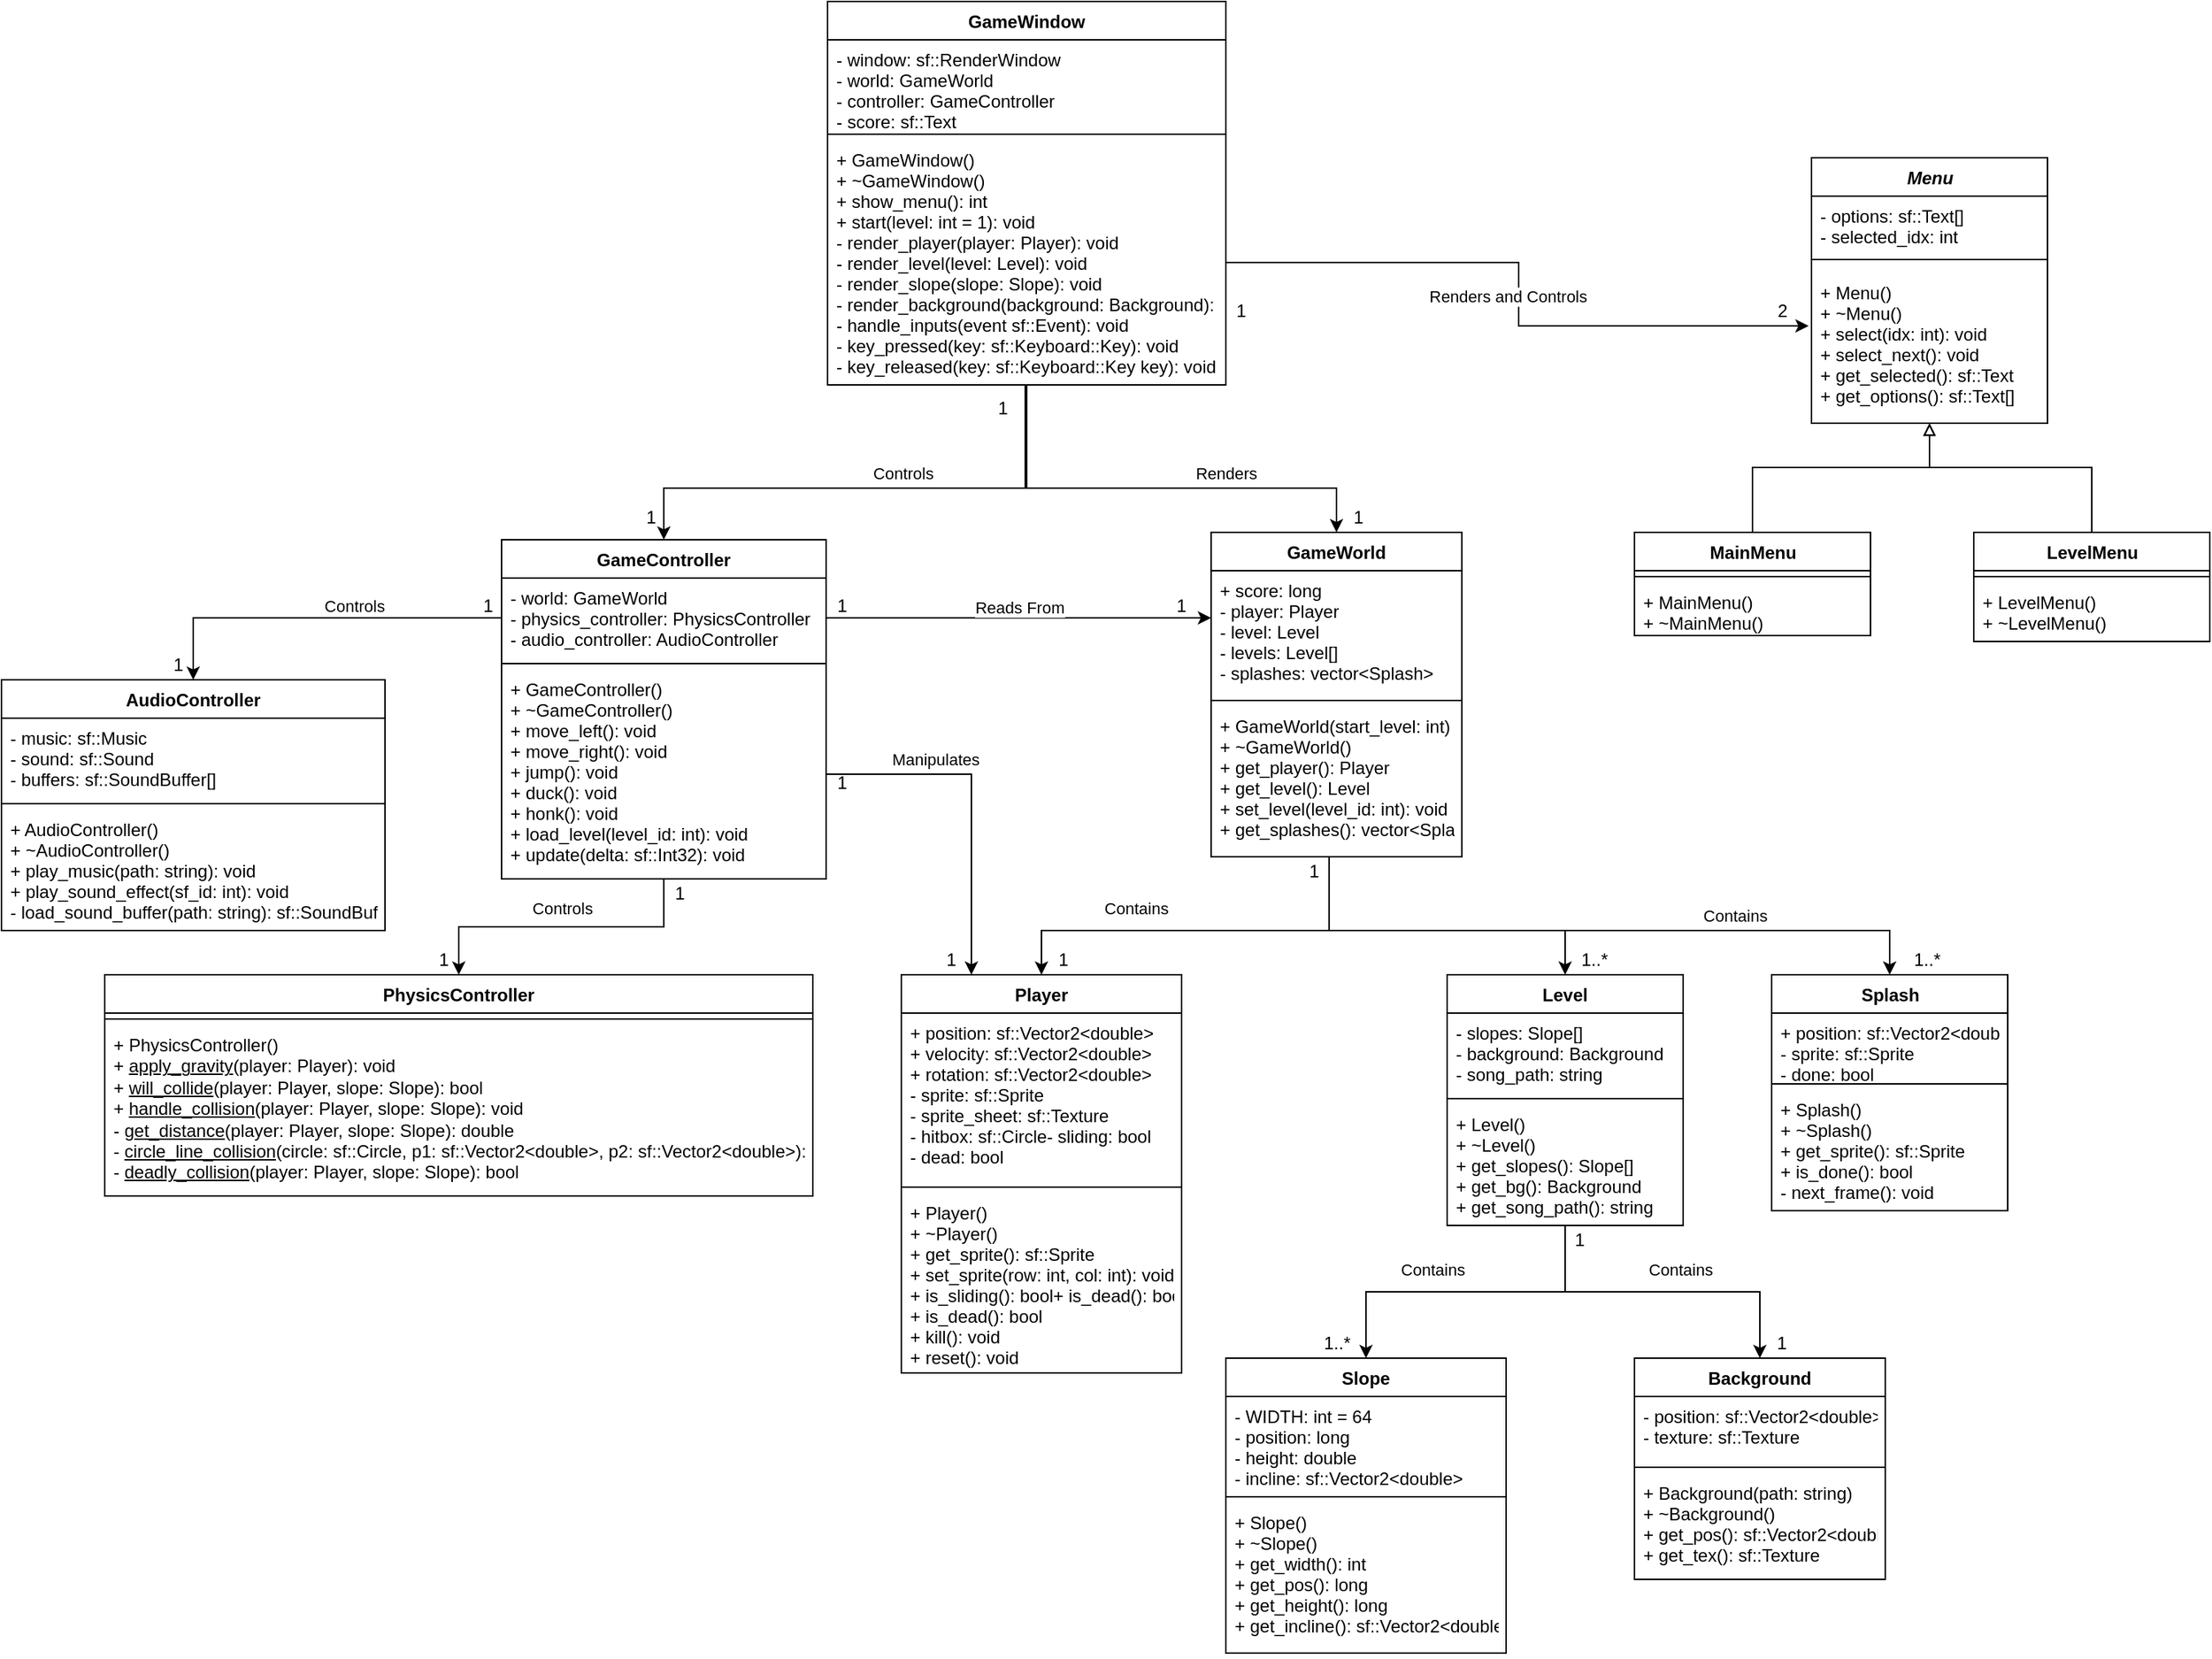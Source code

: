 <mxfile version="14.5.7" type="device"><diagram id="C5RBs43oDa-KdzZeNtuy" name="Page-1"><mxGraphModel dx="2249" dy="1979" grid="1" gridSize="10" guides="1" tooltips="1" connect="1" arrows="1" fold="1" page="1" pageScale="1" pageWidth="827" pageHeight="1169" math="0" shadow="0"><root><mxCell id="WIyWlLk6GJQsqaUBKTNV-0"/><mxCell id="WIyWlLk6GJQsqaUBKTNV-1" parent="WIyWlLk6GJQsqaUBKTNV-0"/><mxCell id="FPGtYIx3OwXAytiyDcyt-9" style="edgeStyle=orthogonalEdgeStyle;rounded=0;orthogonalLoop=1;jettySize=auto;html=1;exitX=0.5;exitY=1;exitDx=0;exitDy=0;entryX=0.5;entryY=0;entryDx=0;entryDy=0;" parent="WIyWlLk6GJQsqaUBKTNV-1" source="FPGtYIx3OwXAytiyDcyt-0" target="FPGtYIx3OwXAytiyDcyt-4" edge="1"><mxGeometry relative="1" as="geometry"><Array as="points"><mxPoint x="414" y="280"/><mxPoint x="169" y="280"/></Array></mxGeometry></mxCell><mxCell id="FPGtYIx3OwXAytiyDcyt-10" value="Controls" style="edgeLabel;html=1;align=center;verticalAlign=middle;resizable=0;points=[];" parent="FPGtYIx3OwXAytiyDcyt-9" vertex="1" connectable="0"><mxGeometry x="-0.326" y="1" relative="1" as="geometry"><mxPoint x="-35.59" y="-11" as="offset"/></mxGeometry></mxCell><mxCell id="jdO9IQjJDw6aLK4tdgTF-85" style="edgeStyle=orthogonalEdgeStyle;rounded=0;orthogonalLoop=1;jettySize=auto;html=1;exitX=0.5;exitY=1;exitDx=0;exitDy=0;entryX=0.5;entryY=0;entryDx=0;entryDy=0;" parent="WIyWlLk6GJQsqaUBKTNV-1" source="FPGtYIx3OwXAytiyDcyt-0" target="FPGtYIx3OwXAytiyDcyt-14" edge="1"><mxGeometry relative="1" as="geometry"><Array as="points"><mxPoint x="415" y="280"/><mxPoint x="625" y="280"/></Array></mxGeometry></mxCell><mxCell id="jdO9IQjJDw6aLK4tdgTF-86" value="Renders" style="edgeLabel;html=1;align=center;verticalAlign=middle;resizable=0;points=[];" parent="jdO9IQjJDw6aLK4tdgTF-85" vertex="1" connectable="0"><mxGeometry x="0.286" y="-1" relative="1" as="geometry"><mxPoint x="5" y="-11" as="offset"/></mxGeometry></mxCell><mxCell id="FPGtYIx3OwXAytiyDcyt-0" value="GameWindow" style="swimlane;fontStyle=1;align=center;verticalAlign=top;childLayout=stackLayout;horizontal=1;startSize=26;horizontalStack=0;resizeParent=1;resizeParentMax=0;resizeLast=0;collapsible=1;marginBottom=0;" parent="WIyWlLk6GJQsqaUBKTNV-1" vertex="1"><mxGeometry x="280" y="-50" width="270" height="260" as="geometry"/></mxCell><mxCell id="FPGtYIx3OwXAytiyDcyt-1" value="- window: sf::RenderWindow&#xA;- world: GameWorld&#xA;- controller: GameController&#xA;- score: sf::Text&#xA;" style="text;strokeColor=none;fillColor=none;align=left;verticalAlign=top;spacingLeft=4;spacingRight=4;overflow=hidden;rotatable=0;points=[[0,0.5],[1,0.5]];portConstraint=eastwest;" parent="FPGtYIx3OwXAytiyDcyt-0" vertex="1"><mxGeometry y="26" width="270" height="60" as="geometry"/></mxCell><mxCell id="FPGtYIx3OwXAytiyDcyt-2" value="" style="line;strokeWidth=1;fillColor=none;align=left;verticalAlign=middle;spacingTop=-1;spacingLeft=3;spacingRight=3;rotatable=0;labelPosition=right;points=[];portConstraint=eastwest;" parent="FPGtYIx3OwXAytiyDcyt-0" vertex="1"><mxGeometry y="86" width="270" height="8" as="geometry"/></mxCell><mxCell id="FPGtYIx3OwXAytiyDcyt-3" value="+ GameWindow()&#xA;+ ~GameWindow()&#xA;+ show_menu(): int&#xA;+ start(level: int = 1): void&#xA;- render_player(player: Player): void&#xA;- render_level(level: Level): void&#xA;- render_slope(slope: Slope): void&#xA;- render_background(background: Background): void&#xA;- handle_inputs(event sf::Event): void&#xA;- key_pressed(key: sf::Keyboard::Key): void&#xA;- key_released(key: sf::Keyboard::Key key): void&#xA;&#xA;" style="text;strokeColor=none;fillColor=none;align=left;verticalAlign=top;spacingLeft=4;spacingRight=4;overflow=hidden;rotatable=0;points=[[0,0.5],[1,0.5]];portConstraint=eastwest;" parent="FPGtYIx3OwXAytiyDcyt-0" vertex="1"><mxGeometry y="94" width="270" height="166" as="geometry"/></mxCell><mxCell id="jdO9IQjJDw6aLK4tdgTF-69" style="edgeStyle=orthogonalEdgeStyle;rounded=0;orthogonalLoop=1;jettySize=auto;html=1;exitX=0.5;exitY=1;exitDx=0;exitDy=0;entryX=0.5;entryY=0;entryDx=0;entryDy=0;" parent="WIyWlLk6GJQsqaUBKTNV-1" source="FPGtYIx3OwXAytiyDcyt-4" target="jdO9IQjJDw6aLK4tdgTF-38" edge="1"><mxGeometry relative="1" as="geometry"/></mxCell><mxCell id="jdO9IQjJDw6aLK4tdgTF-70" value="Controls" style="edgeLabel;html=1;align=center;verticalAlign=middle;resizable=0;points=[];" parent="jdO9IQjJDw6aLK4tdgTF-69" vertex="1" connectable="0"><mxGeometry x="-0.068" y="-1" relative="1" as="geometry"><mxPoint x="-6.34" y="-11.5" as="offset"/></mxGeometry></mxCell><mxCell id="FPGtYIx3OwXAytiyDcyt-4" value="GameController" style="swimlane;fontStyle=1;align=center;verticalAlign=top;childLayout=stackLayout;horizontal=1;startSize=26;horizontalStack=0;resizeParent=1;resizeParentMax=0;resizeLast=0;collapsible=1;marginBottom=0;" parent="WIyWlLk6GJQsqaUBKTNV-1" vertex="1"><mxGeometry x="59" y="315" width="220" height="230" as="geometry"/></mxCell><mxCell id="FPGtYIx3OwXAytiyDcyt-5" value="- world: GameWorld&#xA;- physics_controller: PhysicsController&#xA;- audio_controller: AudioController&#xA;&#xA;" style="text;strokeColor=none;fillColor=none;align=left;verticalAlign=top;spacingLeft=4;spacingRight=4;overflow=hidden;rotatable=0;points=[[0,0.5],[1,0.5]];portConstraint=eastwest;" parent="FPGtYIx3OwXAytiyDcyt-4" vertex="1"><mxGeometry y="26" width="220" height="54" as="geometry"/></mxCell><mxCell id="FPGtYIx3OwXAytiyDcyt-6" value="" style="line;strokeWidth=1;fillColor=none;align=left;verticalAlign=middle;spacingTop=-1;spacingLeft=3;spacingRight=3;rotatable=0;labelPosition=right;points=[];portConstraint=eastwest;" parent="FPGtYIx3OwXAytiyDcyt-4" vertex="1"><mxGeometry y="80" width="220" height="8" as="geometry"/></mxCell><mxCell id="FPGtYIx3OwXAytiyDcyt-7" value="+ GameController()&#xA;+ ~GameController()&#xA;+ move_left(): void&#xA;+ move_right(): void&#xA;+ jump(): void&#xA;+ duck(): void&#xA;+ honk(): void&#xA;+ load_level(level_id: int): void&#xA;+ update(delta: sf::Int32): void&#xA;" style="text;strokeColor=none;fillColor=none;align=left;verticalAlign=top;spacingLeft=4;spacingRight=4;overflow=hidden;rotatable=0;points=[[0,0.5],[1,0.5]];portConstraint=eastwest;" parent="FPGtYIx3OwXAytiyDcyt-4" vertex="1"><mxGeometry y="88" width="220" height="142" as="geometry"/></mxCell><mxCell id="FPGtYIx3OwXAytiyDcyt-11" value="1" style="text;html=1;strokeColor=none;fillColor=none;align=center;verticalAlign=middle;whiteSpace=wrap;rounded=0;" parent="WIyWlLk6GJQsqaUBKTNV-1" vertex="1"><mxGeometry x="384" y="216" width="30" height="20" as="geometry"/></mxCell><mxCell id="FPGtYIx3OwXAytiyDcyt-13" value="1" style="text;html=1;align=center;verticalAlign=middle;resizable=0;points=[];autosize=1;" parent="WIyWlLk6GJQsqaUBKTNV-1" vertex="1"><mxGeometry x="150" y="290" width="20" height="20" as="geometry"/></mxCell><mxCell id="jdO9IQjJDw6aLK4tdgTF-16" style="edgeStyle=orthogonalEdgeStyle;rounded=0;orthogonalLoop=1;jettySize=auto;html=1;exitX=0.5;exitY=1;exitDx=0;exitDy=0;entryX=0.5;entryY=0;entryDx=0;entryDy=0;" parent="WIyWlLk6GJQsqaUBKTNV-1" source="FPGtYIx3OwXAytiyDcyt-14" target="jdO9IQjJDw6aLK4tdgTF-0" edge="1"><mxGeometry relative="1" as="geometry"><Array as="points"><mxPoint x="620" y="580"/><mxPoint x="425" y="580"/></Array></mxGeometry></mxCell><mxCell id="jdO9IQjJDw6aLK4tdgTF-18" value="Contains" style="edgeLabel;html=1;align=center;verticalAlign=middle;resizable=0;points=[];" parent="jdO9IQjJDw6aLK4tdgTF-16" vertex="1" connectable="0"><mxGeometry x="0.192" y="-1" relative="1" as="geometry"><mxPoint x="-18.83" y="-14" as="offset"/></mxGeometry></mxCell><mxCell id="jdO9IQjJDw6aLK4tdgTF-79" style="edgeStyle=orthogonalEdgeStyle;rounded=0;orthogonalLoop=1;jettySize=auto;html=1;exitX=0.5;exitY=1;exitDx=0;exitDy=0;" parent="WIyWlLk6GJQsqaUBKTNV-1" source="FPGtYIx3OwXAytiyDcyt-14" target="jdO9IQjJDw6aLK4tdgTF-73" edge="1"><mxGeometry relative="1" as="geometry"><Array as="points"><mxPoint x="620" y="580"/><mxPoint x="1000" y="580"/></Array></mxGeometry></mxCell><mxCell id="jdO9IQjJDw6aLK4tdgTF-83" value="Contains" style="edgeLabel;html=1;align=center;verticalAlign=middle;resizable=0;points=[];" parent="jdO9IQjJDw6aLK4tdgTF-79" vertex="1" connectable="0"><mxGeometry x="0.419" y="-2" relative="1" as="geometry"><mxPoint y="-12" as="offset"/></mxGeometry></mxCell><mxCell id="jdO9IQjJDw6aLK4tdgTF-81" style="edgeStyle=orthogonalEdgeStyle;rounded=0;orthogonalLoop=1;jettySize=auto;html=1;exitX=0.5;exitY=1;exitDx=0;exitDy=0;entryX=0.5;entryY=0;entryDx=0;entryDy=0;" parent="WIyWlLk6GJQsqaUBKTNV-1" source="FPGtYIx3OwXAytiyDcyt-14" target="jdO9IQjJDw6aLK4tdgTF-47" edge="1"><mxGeometry relative="1" as="geometry"><Array as="points"><mxPoint x="620" y="580"/><mxPoint x="780" y="580"/></Array></mxGeometry></mxCell><mxCell id="FPGtYIx3OwXAytiyDcyt-14" value="GameWorld" style="swimlane;fontStyle=1;align=center;verticalAlign=top;childLayout=stackLayout;horizontal=1;startSize=26;horizontalStack=0;resizeParent=1;resizeParentMax=0;resizeLast=0;collapsible=1;marginBottom=0;" parent="WIyWlLk6GJQsqaUBKTNV-1" vertex="1"><mxGeometry x="540" y="310" width="170" height="220" as="geometry"/></mxCell><mxCell id="FPGtYIx3OwXAytiyDcyt-15" value="+ score: long&#xA;- player: Player&#xA;- level: Level&#xA;- levels: Level[]&#xA;- splashes: vector&lt;Splash&gt;&#xA;&#xA;" style="text;strokeColor=none;fillColor=none;align=left;verticalAlign=top;spacingLeft=4;spacingRight=4;overflow=hidden;rotatable=0;points=[[0,0.5],[1,0.5]];portConstraint=eastwest;" parent="FPGtYIx3OwXAytiyDcyt-14" vertex="1"><mxGeometry y="26" width="170" height="84" as="geometry"/></mxCell><mxCell id="FPGtYIx3OwXAytiyDcyt-16" value="" style="line;strokeWidth=1;fillColor=none;align=left;verticalAlign=middle;spacingTop=-1;spacingLeft=3;spacingRight=3;rotatable=0;labelPosition=right;points=[];portConstraint=eastwest;" parent="FPGtYIx3OwXAytiyDcyt-14" vertex="1"><mxGeometry y="110" width="170" height="8" as="geometry"/></mxCell><mxCell id="FPGtYIx3OwXAytiyDcyt-17" value="+ GameWorld(start_level: int)&#xA;+ ~GameWorld()&#xA;+ get_player(): Player&#xA;+ get_level(): Level&#xA;+ set_level(level_id: int): void&#xA;+ get_splashes(): vector&lt;Splash&gt;&#xA;&#xA;&#xA;" style="text;strokeColor=none;fillColor=none;align=left;verticalAlign=top;spacingLeft=4;spacingRight=4;overflow=hidden;rotatable=0;points=[[0,0.5],[1,0.5]];portConstraint=eastwest;" parent="FPGtYIx3OwXAytiyDcyt-14" vertex="1"><mxGeometry y="118" width="170" height="102" as="geometry"/></mxCell><mxCell id="FPGtYIx3OwXAytiyDcyt-21" value="1" style="text;html=1;strokeColor=none;fillColor=none;align=center;verticalAlign=middle;whiteSpace=wrap;rounded=0;" parent="WIyWlLk6GJQsqaUBKTNV-1" vertex="1"><mxGeometry x="620" y="290" width="40" height="20" as="geometry"/></mxCell><mxCell id="jdO9IQjJDw6aLK4tdgTF-0" value="Player" style="swimlane;fontStyle=1;align=center;verticalAlign=top;childLayout=stackLayout;horizontal=1;startSize=26;horizontalStack=0;resizeParent=1;resizeParentMax=0;resizeLast=0;collapsible=1;marginBottom=0;" parent="WIyWlLk6GJQsqaUBKTNV-1" vertex="1"><mxGeometry x="330" y="610" width="190" height="270" as="geometry"/></mxCell><mxCell id="jdO9IQjJDw6aLK4tdgTF-1" value="+ position: sf::Vector2&lt;double&gt;&#xA;+ velocity: sf::Vector2&lt;double&gt;&#xA;+ rotation: sf::Vector2&lt;double&gt;&#xA;- sprite: sf::Sprite&#xA;- sprite_sheet: sf::Texture&#xA;- hitbox: sf::Circle- sliding: bool&#xA;- dead: bool&#xA;&#xA;" style="text;strokeColor=none;fillColor=none;align=left;verticalAlign=top;spacingLeft=4;spacingRight=4;overflow=hidden;rotatable=0;points=[[0,0.5],[1,0.5]];portConstraint=eastwest;" parent="jdO9IQjJDw6aLK4tdgTF-0" vertex="1"><mxGeometry y="26" width="190" height="114" as="geometry"/></mxCell><mxCell id="jdO9IQjJDw6aLK4tdgTF-2" value="" style="line;strokeWidth=1;fillColor=none;align=left;verticalAlign=middle;spacingTop=-1;spacingLeft=3;spacingRight=3;rotatable=0;labelPosition=right;points=[];portConstraint=eastwest;" parent="jdO9IQjJDw6aLK4tdgTF-0" vertex="1"><mxGeometry y="140" width="190" height="8" as="geometry"/></mxCell><mxCell id="jdO9IQjJDw6aLK4tdgTF-3" value="+ Player()&#xA;+ ~Player()&#xA;+ get_sprite(): sf::Sprite&#xA;+ set_sprite(row: int, col: int): void&#xA;+ is_sliding(): bool+ is_dead(): bool&#xA;+ is_dead(): bool&#xA;+ kill(): void&#xA;+ reset(): void&#xA;&#xA;" style="text;strokeColor=none;fillColor=none;align=left;verticalAlign=top;spacingLeft=4;spacingRight=4;overflow=hidden;rotatable=0;points=[[0,0.5],[1,0.5]];portConstraint=eastwest;" parent="jdO9IQjJDw6aLK4tdgTF-0" vertex="1"><mxGeometry y="148" width="190" height="122" as="geometry"/></mxCell><mxCell id="jdO9IQjJDw6aLK4tdgTF-4" value="Slope" style="swimlane;fontStyle=1;align=center;verticalAlign=top;childLayout=stackLayout;horizontal=1;startSize=26;horizontalStack=0;resizeParent=1;resizeParentMax=0;resizeLast=0;collapsible=1;marginBottom=0;" parent="WIyWlLk6GJQsqaUBKTNV-1" vertex="1"><mxGeometry x="550" y="870" width="190" height="200" as="geometry"/></mxCell><mxCell id="jdO9IQjJDw6aLK4tdgTF-5" value="- WIDTH: int = 64&#xA;- position: long&#xA;- height: double&#xA;- incline: sf::Vector2&lt;double&gt;" style="text;strokeColor=none;fillColor=none;align=left;verticalAlign=top;spacingLeft=4;spacingRight=4;overflow=hidden;rotatable=0;points=[[0,0.5],[1,0.5]];portConstraint=eastwest;" parent="jdO9IQjJDw6aLK4tdgTF-4" vertex="1"><mxGeometry y="26" width="190" height="64" as="geometry"/></mxCell><mxCell id="jdO9IQjJDw6aLK4tdgTF-6" value="" style="line;strokeWidth=1;fillColor=none;align=left;verticalAlign=middle;spacingTop=-1;spacingLeft=3;spacingRight=3;rotatable=0;labelPosition=right;points=[];portConstraint=eastwest;" parent="jdO9IQjJDw6aLK4tdgTF-4" vertex="1"><mxGeometry y="90" width="190" height="8" as="geometry"/></mxCell><mxCell id="jdO9IQjJDw6aLK4tdgTF-7" value="+ Slope()&#xA;+ ~Slope()&#xA;+ get_width(): int&#xA;+ get_pos(): long&#xA;+ get_height(): long&#xA;+ get_incline(): sf::Vector2&lt;double&gt;&#xA;" style="text;strokeColor=none;fillColor=none;align=left;verticalAlign=top;spacingLeft=4;spacingRight=4;overflow=hidden;rotatable=0;points=[[0,0.5],[1,0.5]];portConstraint=eastwest;" parent="jdO9IQjJDw6aLK4tdgTF-4" vertex="1"><mxGeometry y="98" width="190" height="102" as="geometry"/></mxCell><mxCell id="jdO9IQjJDw6aLK4tdgTF-12" value="Background" style="swimlane;fontStyle=1;align=center;verticalAlign=top;childLayout=stackLayout;horizontal=1;startSize=26;horizontalStack=0;resizeParent=1;resizeParentMax=0;resizeLast=0;collapsible=1;marginBottom=0;" parent="WIyWlLk6GJQsqaUBKTNV-1" vertex="1"><mxGeometry x="827" y="870" width="170" height="150" as="geometry"/></mxCell><mxCell id="jdO9IQjJDw6aLK4tdgTF-13" value="- position: sf::Vector2&lt;double&gt;&#xA;- texture: sf::Texture&#xA;" style="text;strokeColor=none;fillColor=none;align=left;verticalAlign=top;spacingLeft=4;spacingRight=4;overflow=hidden;rotatable=0;points=[[0,0.5],[1,0.5]];portConstraint=eastwest;" parent="jdO9IQjJDw6aLK4tdgTF-12" vertex="1"><mxGeometry y="26" width="170" height="44" as="geometry"/></mxCell><mxCell id="jdO9IQjJDw6aLK4tdgTF-14" value="" style="line;strokeWidth=1;fillColor=none;align=left;verticalAlign=middle;spacingTop=-1;spacingLeft=3;spacingRight=3;rotatable=0;labelPosition=right;points=[];portConstraint=eastwest;" parent="jdO9IQjJDw6aLK4tdgTF-12" vertex="1"><mxGeometry y="70" width="170" height="8" as="geometry"/></mxCell><mxCell id="jdO9IQjJDw6aLK4tdgTF-15" value="+ Background(path: string)&#xA;+ ~Background()&#xA;+ get_pos(): sf::Vector2&lt;double&gt;&#xA;+ get_tex(): sf::Texture&#xA;" style="text;strokeColor=none;fillColor=none;align=left;verticalAlign=top;spacingLeft=4;spacingRight=4;overflow=hidden;rotatable=0;points=[[0,0.5],[1,0.5]];portConstraint=eastwest;" parent="jdO9IQjJDw6aLK4tdgTF-12" vertex="1"><mxGeometry y="78" width="170" height="72" as="geometry"/></mxCell><mxCell id="jdO9IQjJDw6aLK4tdgTF-20" value="1" style="text;html=1;strokeColor=none;fillColor=none;align=center;verticalAlign=middle;whiteSpace=wrap;rounded=0;" parent="WIyWlLk6GJQsqaUBKTNV-1" vertex="1"><mxGeometry x="590" y="530" width="40" height="20" as="geometry"/></mxCell><mxCell id="jdO9IQjJDw6aLK4tdgTF-21" value="1" style="text;html=1;strokeColor=none;fillColor=none;align=center;verticalAlign=middle;whiteSpace=wrap;rounded=0;" parent="WIyWlLk6GJQsqaUBKTNV-1" vertex="1"><mxGeometry x="420" y="590" width="40" height="20" as="geometry"/></mxCell><mxCell id="jdO9IQjJDw6aLK4tdgTF-22" value="1..*" style="text;html=1;strokeColor=none;fillColor=none;align=center;verticalAlign=middle;whiteSpace=wrap;rounded=0;" parent="WIyWlLk6GJQsqaUBKTNV-1" vertex="1"><mxGeometry x="780" y="590" width="40" height="20" as="geometry"/></mxCell><mxCell id="jdO9IQjJDw6aLK4tdgTF-29" value="1..*" style="text;html=1;align=center;verticalAlign=middle;resizable=0;points=[];autosize=1;" parent="WIyWlLk6GJQsqaUBKTNV-1" vertex="1"><mxGeometry x="610" y="850" width="30" height="20" as="geometry"/></mxCell><mxCell id="jdO9IQjJDw6aLK4tdgTF-33" value="1" style="text;html=1;strokeColor=none;fillColor=none;align=center;verticalAlign=middle;whiteSpace=wrap;rounded=0;" parent="WIyWlLk6GJQsqaUBKTNV-1" vertex="1"><mxGeometry x="907" y="850" width="40" height="20" as="geometry"/></mxCell><mxCell id="jdO9IQjJDw6aLK4tdgTF-38" value="PhysicsController" style="swimlane;fontStyle=1;align=center;verticalAlign=top;childLayout=stackLayout;horizontal=1;startSize=26;horizontalStack=0;resizeParent=1;resizeParentMax=0;resizeLast=0;collapsible=1;marginBottom=0;" parent="WIyWlLk6GJQsqaUBKTNV-1" vertex="1"><mxGeometry x="-210" y="610" width="480" height="150" as="geometry"/></mxCell><mxCell id="jdO9IQjJDw6aLK4tdgTF-40" value="" style="line;strokeWidth=1;fillColor=none;align=left;verticalAlign=middle;spacingTop=-1;spacingLeft=3;spacingRight=3;rotatable=0;labelPosition=right;points=[];portConstraint=eastwest;" parent="jdO9IQjJDw6aLK4tdgTF-38" vertex="1"><mxGeometry y="26" width="480" height="8" as="geometry"/></mxCell><mxCell id="jdO9IQjJDw6aLK4tdgTF-41" value="+ PhysicsController()&lt;br&gt;+ &lt;u&gt;apply_gravity&lt;/u&gt;(player: Player): void&lt;br&gt;+ &lt;u&gt;will_collide&lt;/u&gt;(player: Player, slope: Slope): bool&lt;br&gt;+ &lt;u&gt;handle_collision&lt;/u&gt;(player: Player, slope: Slope): void&lt;br&gt;- &lt;u&gt;get_distance&lt;/u&gt;(player: Player, slope: Slope): double&lt;br&gt;- &lt;u&gt;circle_line_collision&lt;/u&gt;(circle: sf::Circle, p1: sf::Vector2&amp;lt;double&amp;gt;, p2: sf::Vector2&amp;lt;double&amp;gt;): bool&lt;br&gt;- &lt;u&gt;deadly_collision&lt;/u&gt;(player: Player, slope: Slope): bool" style="text;strokeColor=none;fillColor=none;align=left;verticalAlign=top;spacingLeft=4;spacingRight=4;overflow=hidden;rotatable=0;points=[[0,0.5],[1,0.5]];portConstraint=eastwest;html=1;" parent="jdO9IQjJDw6aLK4tdgTF-38" vertex="1"><mxGeometry y="34" width="480" height="116" as="geometry"/></mxCell><mxCell id="jdO9IQjJDw6aLK4tdgTF-43" style="edgeStyle=orthogonalEdgeStyle;rounded=0;orthogonalLoop=1;jettySize=auto;html=1;exitX=1;exitY=0.5;exitDx=0;exitDy=0;entryX=0.25;entryY=0;entryDx=0;entryDy=0;" parent="WIyWlLk6GJQsqaUBKTNV-1" source="FPGtYIx3OwXAytiyDcyt-7" target="jdO9IQjJDw6aLK4tdgTF-0" edge="1"><mxGeometry relative="1" as="geometry"/></mxCell><mxCell id="jdO9IQjJDw6aLK4tdgTF-44" value="Manipulates" style="edgeLabel;html=1;align=center;verticalAlign=middle;resizable=0;points=[];" parent="jdO9IQjJDw6aLK4tdgTF-43" vertex="1" connectable="0"><mxGeometry x="-0.356" y="1" relative="1" as="geometry"><mxPoint x="-2.07" y="-9" as="offset"/></mxGeometry></mxCell><mxCell id="jdO9IQjJDw6aLK4tdgTF-45" value="1" style="text;html=1;strokeColor=none;fillColor=none;align=center;verticalAlign=middle;whiteSpace=wrap;rounded=0;" parent="WIyWlLk6GJQsqaUBKTNV-1" vertex="1"><mxGeometry x="270" y="470" width="40" height="20" as="geometry"/></mxCell><mxCell id="jdO9IQjJDw6aLK4tdgTF-46" value="1" style="text;html=1;strokeColor=none;fillColor=none;align=center;verticalAlign=middle;whiteSpace=wrap;rounded=0;" parent="WIyWlLk6GJQsqaUBKTNV-1" vertex="1"><mxGeometry x="344" y="590" width="40" height="20" as="geometry"/></mxCell><mxCell id="jdO9IQjJDw6aLK4tdgTF-52" style="edgeStyle=orthogonalEdgeStyle;rounded=0;orthogonalLoop=1;jettySize=auto;html=1;exitX=0.5;exitY=1;exitDx=0;exitDy=0;entryX=0.5;entryY=0;entryDx=0;entryDy=0;" parent="WIyWlLk6GJQsqaUBKTNV-1" source="jdO9IQjJDw6aLK4tdgTF-47" target="jdO9IQjJDw6aLK4tdgTF-4" edge="1"><mxGeometry relative="1" as="geometry"/></mxCell><mxCell id="jdO9IQjJDw6aLK4tdgTF-54" value="Contains" style="edgeLabel;html=1;align=center;verticalAlign=middle;resizable=0;points=[];" parent="jdO9IQjJDw6aLK4tdgTF-52" vertex="1" connectable="0"><mxGeometry x="-0.21" y="3" relative="1" as="geometry"><mxPoint x="-46.03" y="-18" as="offset"/></mxGeometry></mxCell><mxCell id="jdO9IQjJDw6aLK4tdgTF-53" style="edgeStyle=orthogonalEdgeStyle;rounded=0;orthogonalLoop=1;jettySize=auto;html=1;exitX=0.5;exitY=1;exitDx=0;exitDy=0;entryX=0.5;entryY=0;entryDx=0;entryDy=0;" parent="WIyWlLk6GJQsqaUBKTNV-1" source="jdO9IQjJDw6aLK4tdgTF-47" target="jdO9IQjJDw6aLK4tdgTF-12" edge="1"><mxGeometry relative="1" as="geometry"/></mxCell><mxCell id="jdO9IQjJDw6aLK4tdgTF-55" value="Contains" style="edgeLabel;html=1;align=center;verticalAlign=middle;resizable=0;points=[];" parent="jdO9IQjJDw6aLK4tdgTF-53" vertex="1" connectable="0"><mxGeometry x="0.079" y="-2" relative="1" as="geometry"><mxPoint x="2.59" y="-17" as="offset"/></mxGeometry></mxCell><mxCell id="jdO9IQjJDw6aLK4tdgTF-47" value="Level" style="swimlane;fontStyle=1;align=center;verticalAlign=top;childLayout=stackLayout;horizontal=1;startSize=26;horizontalStack=0;resizeParent=1;resizeParentMax=0;resizeLast=0;collapsible=1;marginBottom=0;" parent="WIyWlLk6GJQsqaUBKTNV-1" vertex="1"><mxGeometry x="700" y="610" width="160" height="170" as="geometry"/></mxCell><mxCell id="jdO9IQjJDw6aLK4tdgTF-48" value="- slopes: Slope[]&#xA;- background: Background&#xA;- song_path: string &#xA;&#xA;&#xA;" style="text;strokeColor=none;fillColor=none;align=left;verticalAlign=top;spacingLeft=4;spacingRight=4;overflow=hidden;rotatable=0;points=[[0,0.5],[1,0.5]];portConstraint=eastwest;" parent="jdO9IQjJDw6aLK4tdgTF-47" vertex="1"><mxGeometry y="26" width="160" height="54" as="geometry"/></mxCell><mxCell id="jdO9IQjJDw6aLK4tdgTF-49" value="" style="line;strokeWidth=1;fillColor=none;align=left;verticalAlign=middle;spacingTop=-1;spacingLeft=3;spacingRight=3;rotatable=0;labelPosition=right;points=[];portConstraint=eastwest;" parent="jdO9IQjJDw6aLK4tdgTF-47" vertex="1"><mxGeometry y="80" width="160" height="8" as="geometry"/></mxCell><mxCell id="jdO9IQjJDw6aLK4tdgTF-50" value="+ Level()&#xA;+ ~Level()&#xA;+ get_slopes(): Slope[]&#xA;+ get_bg(): Background&#xA;+ get_song_path(): string&#xA;" style="text;strokeColor=none;fillColor=none;align=left;verticalAlign=top;spacingLeft=4;spacingRight=4;overflow=hidden;rotatable=0;points=[[0,0.5],[1,0.5]];portConstraint=eastwest;" parent="jdO9IQjJDw6aLK4tdgTF-47" vertex="1"><mxGeometry y="88" width="160" height="82" as="geometry"/></mxCell><mxCell id="jdO9IQjJDw6aLK4tdgTF-56" value="1" style="text;html=1;strokeColor=none;fillColor=none;align=center;verticalAlign=middle;whiteSpace=wrap;rounded=0;" parent="WIyWlLk6GJQsqaUBKTNV-1" vertex="1"><mxGeometry x="770" y="780" width="40" height="20" as="geometry"/></mxCell><mxCell id="jdO9IQjJDw6aLK4tdgTF-57" value="AudioController" style="swimlane;fontStyle=1;align=center;verticalAlign=top;childLayout=stackLayout;horizontal=1;startSize=26;horizontalStack=0;resizeParent=1;resizeParentMax=0;resizeLast=0;collapsible=1;marginBottom=0;" parent="WIyWlLk6GJQsqaUBKTNV-1" vertex="1"><mxGeometry x="-280" y="410" width="260" height="170" as="geometry"/></mxCell><mxCell id="jdO9IQjJDw6aLK4tdgTF-58" value="- music: sf::Music&#xA;- sound: sf::Sound&#xA;- buffers: sf::SoundBuffer[]&#xA;" style="text;strokeColor=none;fillColor=none;align=left;verticalAlign=top;spacingLeft=4;spacingRight=4;overflow=hidden;rotatable=0;points=[[0,0.5],[1,0.5]];portConstraint=eastwest;" parent="jdO9IQjJDw6aLK4tdgTF-57" vertex="1"><mxGeometry y="26" width="260" height="54" as="geometry"/></mxCell><mxCell id="jdO9IQjJDw6aLK4tdgTF-59" value="" style="line;strokeWidth=1;fillColor=none;align=left;verticalAlign=middle;spacingTop=-1;spacingLeft=3;spacingRight=3;rotatable=0;labelPosition=right;points=[];portConstraint=eastwest;" parent="jdO9IQjJDw6aLK4tdgTF-57" vertex="1"><mxGeometry y="80" width="260" height="8" as="geometry"/></mxCell><mxCell id="jdO9IQjJDw6aLK4tdgTF-60" value="+ AudioController()&#xA;+ ~AudioController()&#xA;+ play_music(path: string): void&#xA;+ play_sound_effect(sf_id: int): void&#xA;- load_sound_buffer(path: string): sf::SoundBuffer&#xA;" style="text;strokeColor=none;fillColor=none;align=left;verticalAlign=top;spacingLeft=4;spacingRight=4;overflow=hidden;rotatable=0;points=[[0,0.5],[1,0.5]];portConstraint=eastwest;" parent="jdO9IQjJDw6aLK4tdgTF-57" vertex="1"><mxGeometry y="88" width="260" height="82" as="geometry"/></mxCell><mxCell id="jdO9IQjJDw6aLK4tdgTF-61" style="edgeStyle=orthogonalEdgeStyle;rounded=0;orthogonalLoop=1;jettySize=auto;html=1;exitX=0;exitY=0.5;exitDx=0;exitDy=0;entryX=0.5;entryY=0;entryDx=0;entryDy=0;" parent="WIyWlLk6GJQsqaUBKTNV-1" source="FPGtYIx3OwXAytiyDcyt-5" target="jdO9IQjJDw6aLK4tdgTF-57" edge="1"><mxGeometry relative="1" as="geometry"/></mxCell><mxCell id="jdO9IQjJDw6aLK4tdgTF-62" value="Controls" style="edgeLabel;html=1;align=center;verticalAlign=middle;resizable=0;points=[];" parent="jdO9IQjJDw6aLK4tdgTF-61" vertex="1" connectable="0"><mxGeometry x="0.175" relative="1" as="geometry"><mxPoint x="47.55" y="-7.97" as="offset"/></mxGeometry></mxCell><mxCell id="jdO9IQjJDw6aLK4tdgTF-63" value="1" style="text;html=1;strokeColor=none;fillColor=none;align=center;verticalAlign=middle;whiteSpace=wrap;rounded=0;" parent="WIyWlLk6GJQsqaUBKTNV-1" vertex="1"><mxGeometry x="30" y="350" width="40" height="20" as="geometry"/></mxCell><mxCell id="jdO9IQjJDw6aLK4tdgTF-64" value="1" style="text;html=1;strokeColor=none;fillColor=none;align=center;verticalAlign=middle;whiteSpace=wrap;rounded=0;" parent="WIyWlLk6GJQsqaUBKTNV-1" vertex="1"><mxGeometry x="-180" y="390" width="40" height="20" as="geometry"/></mxCell><mxCell id="jdO9IQjJDw6aLK4tdgTF-65" style="edgeStyle=orthogonalEdgeStyle;rounded=0;orthogonalLoop=1;jettySize=auto;html=1;exitX=1;exitY=0.5;exitDx=0;exitDy=0;" parent="WIyWlLk6GJQsqaUBKTNV-1" source="FPGtYIx3OwXAytiyDcyt-5" edge="1"><mxGeometry relative="1" as="geometry"><mxPoint x="540" y="368" as="targetPoint"/></mxGeometry></mxCell><mxCell id="jdO9IQjJDw6aLK4tdgTF-66" value="Reads From" style="edgeLabel;html=1;align=center;verticalAlign=middle;resizable=0;points=[];" parent="jdO9IQjJDw6aLK4tdgTF-65" vertex="1" connectable="0"><mxGeometry x="0.209" y="-1" relative="1" as="geometry"><mxPoint x="-26.93" y="-9" as="offset"/></mxGeometry></mxCell><mxCell id="jdO9IQjJDw6aLK4tdgTF-67" value="1" style="text;html=1;strokeColor=none;fillColor=none;align=center;verticalAlign=middle;whiteSpace=wrap;rounded=0;" parent="WIyWlLk6GJQsqaUBKTNV-1" vertex="1"><mxGeometry x="270" y="350" width="40" height="20" as="geometry"/></mxCell><mxCell id="jdO9IQjJDw6aLK4tdgTF-68" value="1" style="text;html=1;strokeColor=none;fillColor=none;align=center;verticalAlign=middle;whiteSpace=wrap;rounded=0;" parent="WIyWlLk6GJQsqaUBKTNV-1" vertex="1"><mxGeometry x="500" y="350" width="40" height="20" as="geometry"/></mxCell><mxCell id="jdO9IQjJDw6aLK4tdgTF-71" value="1" style="text;html=1;strokeColor=none;fillColor=none;align=center;verticalAlign=middle;whiteSpace=wrap;rounded=0;" parent="WIyWlLk6GJQsqaUBKTNV-1" vertex="1"><mxGeometry y="590" width="40" height="20" as="geometry"/></mxCell><mxCell id="jdO9IQjJDw6aLK4tdgTF-72" value="1" style="text;html=1;strokeColor=none;fillColor=none;align=center;verticalAlign=middle;whiteSpace=wrap;rounded=0;" parent="WIyWlLk6GJQsqaUBKTNV-1" vertex="1"><mxGeometry x="160" y="545" width="40" height="20" as="geometry"/></mxCell><mxCell id="jdO9IQjJDw6aLK4tdgTF-73" value="Splash" style="swimlane;fontStyle=1;align=center;verticalAlign=top;childLayout=stackLayout;horizontal=1;startSize=26;horizontalStack=0;resizeParent=1;resizeParentMax=0;resizeLast=0;collapsible=1;marginBottom=0;html=1;" parent="WIyWlLk6GJQsqaUBKTNV-1" vertex="1"><mxGeometry x="920" y="610" width="160" height="160" as="geometry"/></mxCell><mxCell id="jdO9IQjJDw6aLK4tdgTF-74" value="+ position: sf::Vector2&lt;double&gt;&#xA;- sprite: sf::Sprite&#xA;- done: bool" style="text;strokeColor=none;fillColor=none;align=left;verticalAlign=top;spacingLeft=4;spacingRight=4;overflow=hidden;rotatable=0;points=[[0,0.5],[1,0.5]];portConstraint=eastwest;" parent="jdO9IQjJDw6aLK4tdgTF-73" vertex="1"><mxGeometry y="26" width="160" height="44" as="geometry"/></mxCell><mxCell id="jdO9IQjJDw6aLK4tdgTF-75" value="" style="line;strokeWidth=1;fillColor=none;align=left;verticalAlign=middle;spacingTop=-1;spacingLeft=3;spacingRight=3;rotatable=0;labelPosition=right;points=[];portConstraint=eastwest;" parent="jdO9IQjJDw6aLK4tdgTF-73" vertex="1"><mxGeometry y="70" width="160" height="8" as="geometry"/></mxCell><mxCell id="jdO9IQjJDw6aLK4tdgTF-76" value="+ Splash()&#xA;+ ~Splash()&#xA;+ get_sprite(): sf::Sprite&#xA;+ is_done(): bool&#xA;- next_frame(): void" style="text;strokeColor=none;fillColor=none;align=left;verticalAlign=top;spacingLeft=4;spacingRight=4;overflow=hidden;rotatable=0;points=[[0,0.5],[1,0.5]];portConstraint=eastwest;" parent="jdO9IQjJDw6aLK4tdgTF-73" vertex="1"><mxGeometry y="78" width="160" height="82" as="geometry"/></mxCell><mxCell id="jdO9IQjJDw6aLK4tdgTF-80" value="1..*" style="text;html=1;align=center;verticalAlign=middle;resizable=0;points=[];autosize=1;" parent="WIyWlLk6GJQsqaUBKTNV-1" vertex="1"><mxGeometry x="1010" y="590" width="30" height="20" as="geometry"/></mxCell><mxCell id="V_VjgK65y18uV8xeZaRk-0" value="&lt;i&gt;Menu&lt;/i&gt;" style="swimlane;fontStyle=1;align=center;verticalAlign=top;childLayout=stackLayout;horizontal=1;startSize=26;horizontalStack=0;resizeParent=1;resizeParentMax=0;resizeLast=0;collapsible=1;marginBottom=0;html=1;" parent="WIyWlLk6GJQsqaUBKTNV-1" vertex="1"><mxGeometry x="947" y="56" width="160" height="180" as="geometry"/></mxCell><mxCell id="V_VjgK65y18uV8xeZaRk-1" value="- options: sf::Text[]&#xA;- selected_idx: int&#xA;" style="text;strokeColor=none;fillColor=none;align=left;verticalAlign=top;spacingLeft=4;spacingRight=4;overflow=hidden;rotatable=0;points=[[0,0.5],[1,0.5]];portConstraint=eastwest;" parent="V_VjgK65y18uV8xeZaRk-0" vertex="1"><mxGeometry y="26" width="160" height="34" as="geometry"/></mxCell><mxCell id="V_VjgK65y18uV8xeZaRk-2" value="" style="line;strokeWidth=1;fillColor=none;align=left;verticalAlign=middle;spacingTop=-1;spacingLeft=3;spacingRight=3;rotatable=0;labelPosition=right;points=[];portConstraint=eastwest;" parent="V_VjgK65y18uV8xeZaRk-0" vertex="1"><mxGeometry y="60" width="160" height="18" as="geometry"/></mxCell><mxCell id="V_VjgK65y18uV8xeZaRk-3" value="+ Menu()&#xA;+ ~Menu()&#xA;+ select(idx: int): void&#xA;+ select_next(): void&#xA;+ get_selected(): sf::Text&#xA;+ get_options(): sf::Text[]&#xA;&#xA;&#xA;" style="text;strokeColor=none;fillColor=none;align=left;verticalAlign=top;spacingLeft=4;spacingRight=4;overflow=hidden;rotatable=0;points=[[0,0.5],[1,0.5]];portConstraint=eastwest;" parent="V_VjgK65y18uV8xeZaRk-0" vertex="1"><mxGeometry y="78" width="160" height="102" as="geometry"/></mxCell><mxCell id="V_VjgK65y18uV8xeZaRk-12" style="edgeStyle=orthogonalEdgeStyle;rounded=0;orthogonalLoop=1;jettySize=auto;html=1;exitX=0.5;exitY=0;exitDx=0;exitDy=0;entryX=0.5;entryY=1;entryDx=0;entryDy=0;endArrow=block;endFill=0;" parent="WIyWlLk6GJQsqaUBKTNV-1" source="V_VjgK65y18uV8xeZaRk-4" target="V_VjgK65y18uV8xeZaRk-0" edge="1"><mxGeometry relative="1" as="geometry"><Array as="points"><mxPoint x="907" y="266"/><mxPoint x="1027" y="266"/></Array></mxGeometry></mxCell><mxCell id="V_VjgK65y18uV8xeZaRk-4" value="MainMenu" style="swimlane;fontStyle=1;align=center;verticalAlign=top;childLayout=stackLayout;horizontal=1;startSize=26;horizontalStack=0;resizeParent=1;resizeParentMax=0;resizeLast=0;collapsible=1;marginBottom=0;html=1;" parent="WIyWlLk6GJQsqaUBKTNV-1" vertex="1"><mxGeometry x="827" y="310" width="160" height="70" as="geometry"/></mxCell><mxCell id="V_VjgK65y18uV8xeZaRk-6" value="" style="line;strokeWidth=1;fillColor=none;align=left;verticalAlign=middle;spacingTop=-1;spacingLeft=3;spacingRight=3;rotatable=0;labelPosition=right;points=[];portConstraint=eastwest;" parent="V_VjgK65y18uV8xeZaRk-4" vertex="1"><mxGeometry y="26" width="160" height="8" as="geometry"/></mxCell><mxCell id="V_VjgK65y18uV8xeZaRk-7" value="+ MainMenu()&#xA;+ ~MainMenu()&#xA;" style="text;strokeColor=none;fillColor=none;align=left;verticalAlign=top;spacingLeft=4;spacingRight=4;overflow=hidden;rotatable=0;points=[[0,0.5],[1,0.5]];portConstraint=eastwest;" parent="V_VjgK65y18uV8xeZaRk-4" vertex="1"><mxGeometry y="34" width="160" height="36" as="geometry"/></mxCell><mxCell id="V_VjgK65y18uV8xeZaRk-14" style="edgeStyle=orthogonalEdgeStyle;rounded=0;orthogonalLoop=1;jettySize=auto;html=1;exitX=0.5;exitY=0;exitDx=0;exitDy=0;endArrow=block;endFill=0;" parent="WIyWlLk6GJQsqaUBKTNV-1" source="V_VjgK65y18uV8xeZaRk-8" target="V_VjgK65y18uV8xeZaRk-3" edge="1"><mxGeometry relative="1" as="geometry"><mxPoint x="1027" y="246" as="targetPoint"/><Array as="points"><mxPoint x="1137" y="266"/><mxPoint x="1027" y="266"/></Array></mxGeometry></mxCell><mxCell id="V_VjgK65y18uV8xeZaRk-8" value="LevelMenu" style="swimlane;fontStyle=1;align=center;verticalAlign=top;childLayout=stackLayout;horizontal=1;startSize=26;horizontalStack=0;resizeParent=1;resizeParentMax=0;resizeLast=0;collapsible=1;marginBottom=0;html=1;" parent="WIyWlLk6GJQsqaUBKTNV-1" vertex="1"><mxGeometry x="1057" y="310" width="160" height="74" as="geometry"/></mxCell><mxCell id="V_VjgK65y18uV8xeZaRk-10" value="" style="line;strokeWidth=1;fillColor=none;align=left;verticalAlign=middle;spacingTop=-1;spacingLeft=3;spacingRight=3;rotatable=0;labelPosition=right;points=[];portConstraint=eastwest;" parent="V_VjgK65y18uV8xeZaRk-8" vertex="1"><mxGeometry y="26" width="160" height="8" as="geometry"/></mxCell><mxCell id="V_VjgK65y18uV8xeZaRk-11" value="+ LevelMenu()&#xA;+ ~LevelMenu()&#xA;" style="text;strokeColor=none;fillColor=none;align=left;verticalAlign=top;spacingLeft=4;spacingRight=4;overflow=hidden;rotatable=0;points=[[0,0.5],[1,0.5]];portConstraint=eastwest;" parent="V_VjgK65y18uV8xeZaRk-8" vertex="1"><mxGeometry y="34" width="160" height="40" as="geometry"/></mxCell><mxCell id="V_VjgK65y18uV8xeZaRk-15" style="edgeStyle=orthogonalEdgeStyle;rounded=0;orthogonalLoop=1;jettySize=auto;html=1;exitX=1;exitY=0.5;exitDx=0;exitDy=0;entryX=-0.012;entryY=0.353;entryDx=0;entryDy=0;entryPerimeter=0;endArrow=classic;endFill=1;" parent="WIyWlLk6GJQsqaUBKTNV-1" source="FPGtYIx3OwXAytiyDcyt-3" target="V_VjgK65y18uV8xeZaRk-3" edge="1"><mxGeometry relative="1" as="geometry"/></mxCell><mxCell id="V_VjgK65y18uV8xeZaRk-16" value="Renders and Controls" style="edgeLabel;html=1;align=center;verticalAlign=middle;resizable=0;points=[];" parent="V_VjgK65y18uV8xeZaRk-15" vertex="1" connectable="0"><mxGeometry x="0.116" y="3" relative="1" as="geometry"><mxPoint x="-11" y="-17" as="offset"/></mxGeometry></mxCell><mxCell id="V_VjgK65y18uV8xeZaRk-17" value="1" style="text;html=1;align=center;verticalAlign=middle;resizable=0;points=[];autosize=1;" parent="WIyWlLk6GJQsqaUBKTNV-1" vertex="1"><mxGeometry x="550" y="150" width="20" height="20" as="geometry"/></mxCell><mxCell id="V_VjgK65y18uV8xeZaRk-18" value="2" style="text;html=1;align=center;verticalAlign=middle;resizable=0;points=[];autosize=1;" parent="WIyWlLk6GJQsqaUBKTNV-1" vertex="1"><mxGeometry x="917" y="150" width="20" height="20" as="geometry"/></mxCell></root></mxGraphModel></diagram></mxfile>